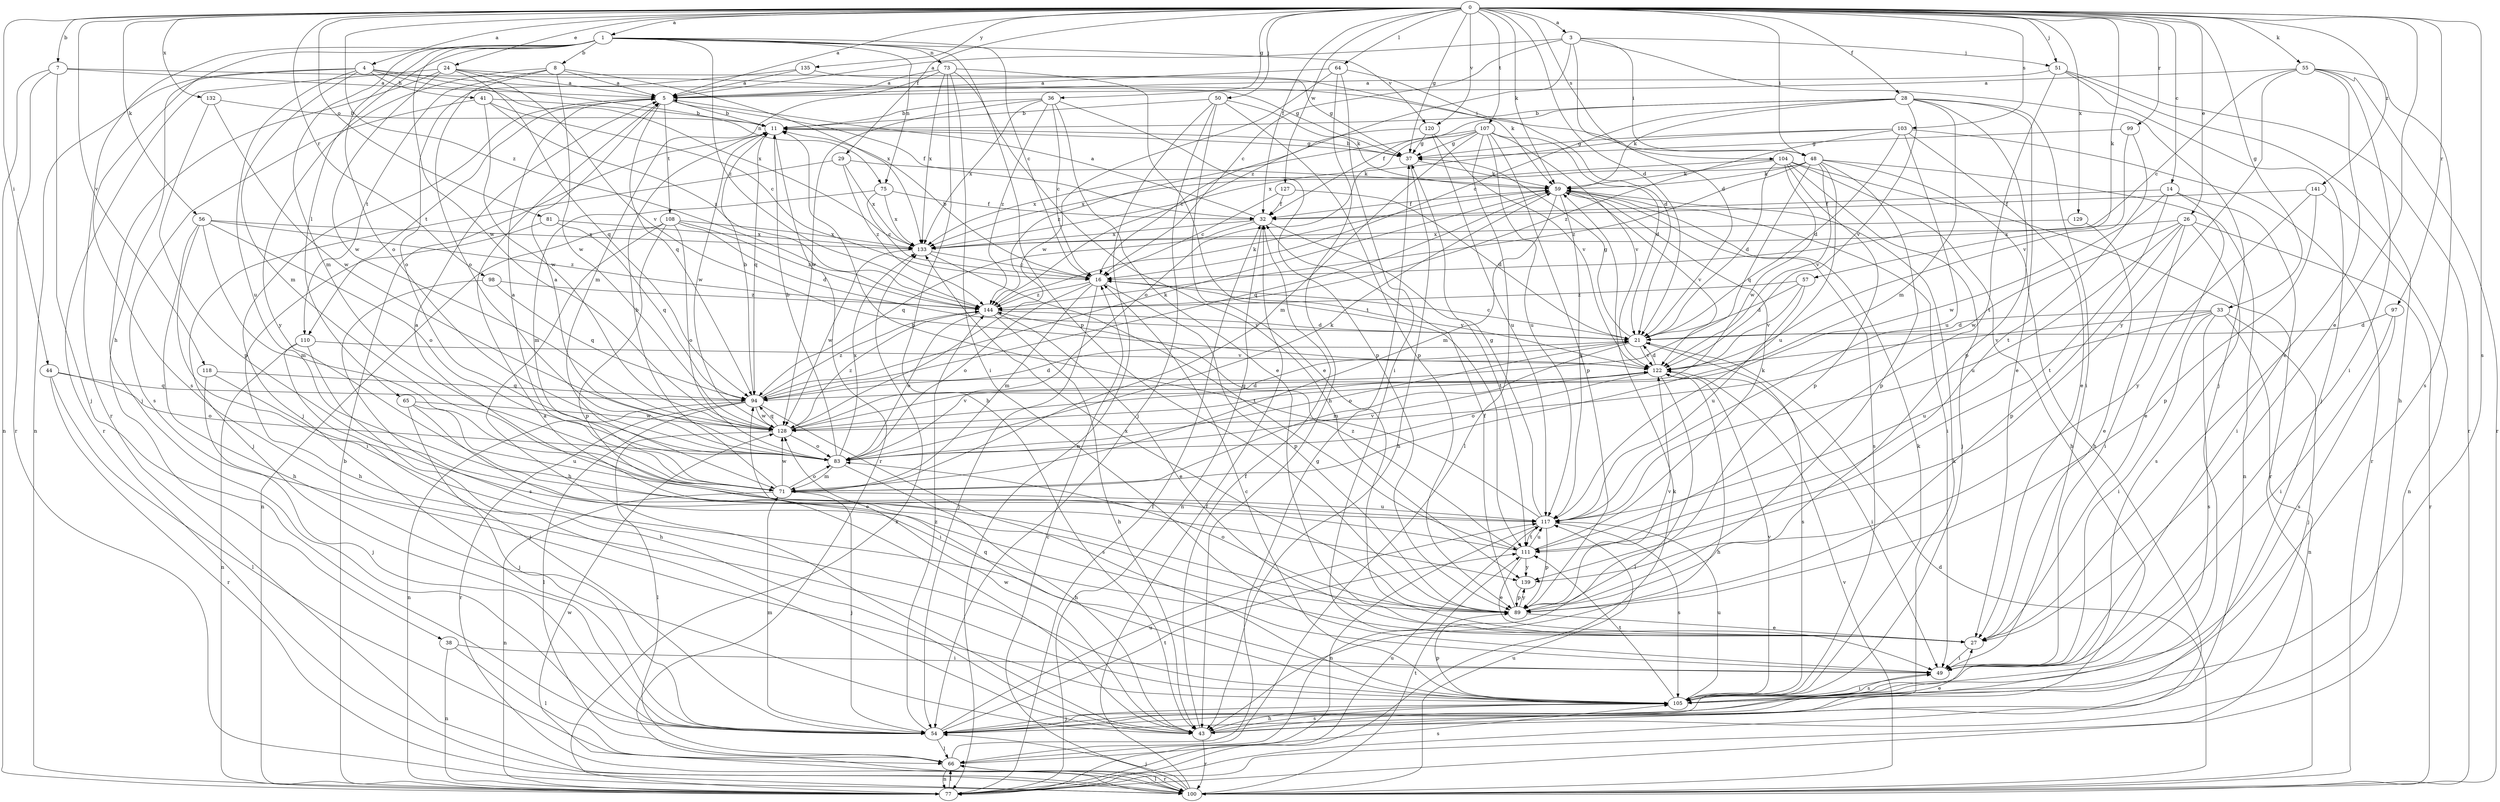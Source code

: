 strict digraph  {
0;
1;
3;
4;
5;
7;
8;
11;
14;
16;
21;
24;
26;
27;
28;
29;
32;
33;
36;
37;
38;
41;
43;
44;
48;
49;
50;
51;
54;
55;
56;
57;
59;
64;
65;
66;
71;
73;
75;
77;
81;
83;
89;
94;
97;
98;
99;
100;
103;
104;
105;
107;
108;
110;
111;
117;
118;
120;
122;
127;
128;
129;
132;
133;
135;
139;
141;
144;
0 -> 1  [label=a];
0 -> 3  [label=a];
0 -> 4  [label=a];
0 -> 5  [label=a];
0 -> 7  [label=b];
0 -> 14  [label=c];
0 -> 21  [label=d];
0 -> 24  [label=e];
0 -> 26  [label=e];
0 -> 27  [label=e];
0 -> 28  [label=f];
0 -> 29  [label=f];
0 -> 32  [label=f];
0 -> 33  [label=g];
0 -> 36  [label=g];
0 -> 37  [label=g];
0 -> 44  [label=i];
0 -> 48  [label=i];
0 -> 50  [label=j];
0 -> 51  [label=j];
0 -> 55  [label=k];
0 -> 56  [label=k];
0 -> 57  [label=k];
0 -> 59  [label=k];
0 -> 64  [label=l];
0 -> 81  [label=o];
0 -> 97  [label=r];
0 -> 98  [label=r];
0 -> 99  [label=r];
0 -> 103  [label=s];
0 -> 104  [label=s];
0 -> 105  [label=s];
0 -> 107  [label=t];
0 -> 118  [label=v];
0 -> 120  [label=v];
0 -> 127  [label=w];
0 -> 129  [label=x];
0 -> 132  [label=x];
0 -> 135  [label=y];
0 -> 141  [label=z];
0 -> 144  [label=z];
1 -> 8  [label=b];
1 -> 16  [label=c];
1 -> 38  [label=h];
1 -> 65  [label=l];
1 -> 71  [label=m];
1 -> 73  [label=n];
1 -> 75  [label=n];
1 -> 83  [label=o];
1 -> 89  [label=p];
1 -> 100  [label=r];
1 -> 120  [label=v];
1 -> 128  [label=w];
1 -> 144  [label=z];
3 -> 5  [label=a];
3 -> 16  [label=c];
3 -> 21  [label=d];
3 -> 48  [label=i];
3 -> 51  [label=j];
3 -> 54  [label=j];
3 -> 144  [label=z];
4 -> 37  [label=g];
4 -> 41  [label=h];
4 -> 71  [label=m];
4 -> 75  [label=n];
4 -> 77  [label=n];
4 -> 105  [label=s];
4 -> 117  [label=u];
4 -> 133  [label=x];
5 -> 11  [label=b];
5 -> 32  [label=f];
5 -> 54  [label=j];
5 -> 94  [label=q];
5 -> 108  [label=t];
5 -> 110  [label=t];
7 -> 5  [label=a];
7 -> 48  [label=i];
7 -> 54  [label=j];
7 -> 77  [label=n];
7 -> 100  [label=r];
8 -> 5  [label=a];
8 -> 83  [label=o];
8 -> 110  [label=t];
8 -> 128  [label=w];
8 -> 133  [label=x];
8 -> 139  [label=y];
11 -> 37  [label=g];
11 -> 94  [label=q];
11 -> 100  [label=r];
11 -> 128  [label=w];
14 -> 27  [label=e];
14 -> 32  [label=f];
14 -> 49  [label=i];
14 -> 111  [label=t];
14 -> 128  [label=w];
16 -> 11  [label=b];
16 -> 54  [label=j];
16 -> 71  [label=m];
16 -> 83  [label=o];
16 -> 89  [label=p];
16 -> 122  [label=v];
16 -> 144  [label=z];
21 -> 16  [label=c];
21 -> 37  [label=g];
21 -> 71  [label=m];
21 -> 83  [label=o];
21 -> 105  [label=s];
21 -> 122  [label=v];
24 -> 5  [label=a];
24 -> 37  [label=g];
24 -> 54  [label=j];
24 -> 94  [label=q];
24 -> 100  [label=r];
24 -> 122  [label=v];
24 -> 128  [label=w];
26 -> 49  [label=i];
26 -> 89  [label=p];
26 -> 100  [label=r];
26 -> 105  [label=s];
26 -> 117  [label=u];
26 -> 128  [label=w];
26 -> 133  [label=x];
27 -> 49  [label=i];
28 -> 11  [label=b];
28 -> 16  [label=c];
28 -> 27  [label=e];
28 -> 32  [label=f];
28 -> 49  [label=i];
28 -> 59  [label=k];
28 -> 71  [label=m];
28 -> 89  [label=p];
28 -> 122  [label=v];
29 -> 54  [label=j];
29 -> 59  [label=k];
29 -> 133  [label=x];
29 -> 144  [label=z];
32 -> 5  [label=a];
32 -> 77  [label=n];
32 -> 94  [label=q];
32 -> 111  [label=t];
32 -> 133  [label=x];
33 -> 21  [label=d];
33 -> 49  [label=i];
33 -> 54  [label=j];
33 -> 77  [label=n];
33 -> 105  [label=s];
33 -> 117  [label=u];
33 -> 122  [label=v];
36 -> 11  [label=b];
36 -> 16  [label=c];
36 -> 27  [label=e];
36 -> 89  [label=p];
36 -> 128  [label=w];
36 -> 133  [label=x];
36 -> 144  [label=z];
37 -> 11  [label=b];
37 -> 43  [label=h];
37 -> 59  [label=k];
38 -> 49  [label=i];
38 -> 66  [label=l];
38 -> 77  [label=n];
41 -> 11  [label=b];
41 -> 16  [label=c];
41 -> 105  [label=s];
41 -> 128  [label=w];
41 -> 144  [label=z];
43 -> 5  [label=a];
43 -> 32  [label=f];
43 -> 59  [label=k];
43 -> 100  [label=r];
43 -> 105  [label=s];
43 -> 128  [label=w];
44 -> 66  [label=l];
44 -> 83  [label=o];
44 -> 94  [label=q];
44 -> 100  [label=r];
48 -> 43  [label=h];
48 -> 59  [label=k];
48 -> 77  [label=n];
48 -> 89  [label=p];
48 -> 94  [label=q];
48 -> 117  [label=u];
48 -> 122  [label=v];
48 -> 133  [label=x];
48 -> 144  [label=z];
49 -> 105  [label=s];
50 -> 11  [label=b];
50 -> 27  [label=e];
50 -> 54  [label=j];
50 -> 59  [label=k];
50 -> 77  [label=n];
50 -> 89  [label=p];
51 -> 5  [label=a];
51 -> 43  [label=h];
51 -> 54  [label=j];
51 -> 100  [label=r];
51 -> 111  [label=t];
54 -> 27  [label=e];
54 -> 66  [label=l];
54 -> 71  [label=m];
54 -> 111  [label=t];
54 -> 117  [label=u];
54 -> 144  [label=z];
55 -> 5  [label=a];
55 -> 16  [label=c];
55 -> 27  [label=e];
55 -> 49  [label=i];
55 -> 100  [label=r];
55 -> 105  [label=s];
55 -> 139  [label=y];
56 -> 43  [label=h];
56 -> 49  [label=i];
56 -> 71  [label=m];
56 -> 83  [label=o];
56 -> 133  [label=x];
56 -> 144  [label=z];
57 -> 21  [label=d];
57 -> 117  [label=u];
57 -> 122  [label=v];
57 -> 144  [label=z];
59 -> 32  [label=f];
59 -> 49  [label=i];
59 -> 71  [label=m];
59 -> 94  [label=q];
59 -> 105  [label=s];
59 -> 117  [label=u];
59 -> 122  [label=v];
64 -> 5  [label=a];
64 -> 21  [label=d];
64 -> 43  [label=h];
64 -> 49  [label=i];
64 -> 128  [label=w];
65 -> 49  [label=i];
65 -> 54  [label=j];
65 -> 117  [label=u];
65 -> 128  [label=w];
66 -> 37  [label=g];
66 -> 77  [label=n];
66 -> 100  [label=r];
66 -> 105  [label=s];
71 -> 5  [label=a];
71 -> 11  [label=b];
71 -> 54  [label=j];
71 -> 77  [label=n];
71 -> 83  [label=o];
71 -> 117  [label=u];
71 -> 128  [label=w];
73 -> 5  [label=a];
73 -> 43  [label=h];
73 -> 49  [label=i];
73 -> 71  [label=m];
73 -> 111  [label=t];
73 -> 133  [label=x];
73 -> 139  [label=y];
75 -> 16  [label=c];
75 -> 32  [label=f];
75 -> 71  [label=m];
75 -> 133  [label=x];
77 -> 11  [label=b];
77 -> 32  [label=f];
77 -> 59  [label=k];
77 -> 66  [label=l];
77 -> 117  [label=u];
77 -> 133  [label=x];
81 -> 43  [label=h];
81 -> 94  [label=q];
81 -> 133  [label=x];
83 -> 5  [label=a];
83 -> 11  [label=b];
83 -> 43  [label=h];
83 -> 59  [label=k];
83 -> 71  [label=m];
83 -> 122  [label=v];
83 -> 133  [label=x];
89 -> 27  [label=e];
89 -> 32  [label=f];
89 -> 83  [label=o];
89 -> 122  [label=v];
89 -> 133  [label=x];
89 -> 139  [label=y];
94 -> 11  [label=b];
94 -> 21  [label=d];
94 -> 59  [label=k];
94 -> 66  [label=l];
94 -> 77  [label=n];
94 -> 100  [label=r];
94 -> 105  [label=s];
94 -> 128  [label=w];
94 -> 144  [label=z];
97 -> 21  [label=d];
97 -> 49  [label=i];
97 -> 105  [label=s];
98 -> 94  [label=q];
98 -> 105  [label=s];
98 -> 144  [label=z];
99 -> 37  [label=g];
99 -> 111  [label=t];
99 -> 122  [label=v];
100 -> 16  [label=c];
100 -> 21  [label=d];
100 -> 32  [label=f];
100 -> 54  [label=j];
100 -> 66  [label=l];
100 -> 111  [label=t];
100 -> 117  [label=u];
100 -> 122  [label=v];
100 -> 128  [label=w];
103 -> 21  [label=d];
103 -> 27  [label=e];
103 -> 37  [label=g];
103 -> 100  [label=r];
103 -> 117  [label=u];
103 -> 133  [label=x];
103 -> 144  [label=z];
104 -> 21  [label=d];
104 -> 43  [label=h];
104 -> 54  [label=j];
104 -> 59  [label=k];
104 -> 89  [label=p];
104 -> 100  [label=r];
104 -> 128  [label=w];
104 -> 133  [label=x];
105 -> 16  [label=c];
105 -> 43  [label=h];
105 -> 49  [label=i];
105 -> 54  [label=j];
105 -> 59  [label=k];
105 -> 89  [label=p];
105 -> 94  [label=q];
105 -> 111  [label=t];
105 -> 117  [label=u];
105 -> 122  [label=v];
107 -> 21  [label=d];
107 -> 37  [label=g];
107 -> 66  [label=l];
107 -> 71  [label=m];
107 -> 83  [label=o];
107 -> 89  [label=p];
107 -> 117  [label=u];
107 -> 122  [label=v];
107 -> 144  [label=z];
108 -> 21  [label=d];
108 -> 43  [label=h];
108 -> 77  [label=n];
108 -> 83  [label=o];
108 -> 89  [label=p];
108 -> 133  [label=x];
108 -> 144  [label=z];
110 -> 43  [label=h];
110 -> 54  [label=j];
110 -> 77  [label=n];
110 -> 122  [label=v];
111 -> 5  [label=a];
111 -> 27  [label=e];
111 -> 59  [label=k];
111 -> 117  [label=u];
111 -> 139  [label=y];
111 -> 144  [label=z];
117 -> 11  [label=b];
117 -> 37  [label=g];
117 -> 77  [label=n];
117 -> 89  [label=p];
117 -> 105  [label=s];
117 -> 111  [label=t];
118 -> 27  [label=e];
118 -> 54  [label=j];
118 -> 94  [label=q];
120 -> 16  [label=c];
120 -> 37  [label=g];
120 -> 117  [label=u];
120 -> 122  [label=v];
122 -> 21  [label=d];
122 -> 43  [label=h];
122 -> 49  [label=i];
122 -> 66  [label=l];
122 -> 83  [label=o];
122 -> 94  [label=q];
127 -> 16  [label=c];
127 -> 21  [label=d];
127 -> 32  [label=f];
128 -> 21  [label=d];
128 -> 66  [label=l];
128 -> 83  [label=o];
128 -> 94  [label=q];
128 -> 122  [label=v];
128 -> 144  [label=z];
129 -> 27  [label=e];
129 -> 133  [label=x];
132 -> 11  [label=b];
132 -> 89  [label=p];
132 -> 128  [label=w];
133 -> 16  [label=c];
133 -> 111  [label=t];
133 -> 128  [label=w];
135 -> 5  [label=a];
135 -> 59  [label=k];
135 -> 83  [label=o];
139 -> 89  [label=p];
141 -> 32  [label=f];
141 -> 77  [label=n];
141 -> 89  [label=p];
141 -> 139  [label=y];
144 -> 21  [label=d];
144 -> 27  [label=e];
144 -> 43  [label=h];
144 -> 59  [label=k];
144 -> 83  [label=o];
}
